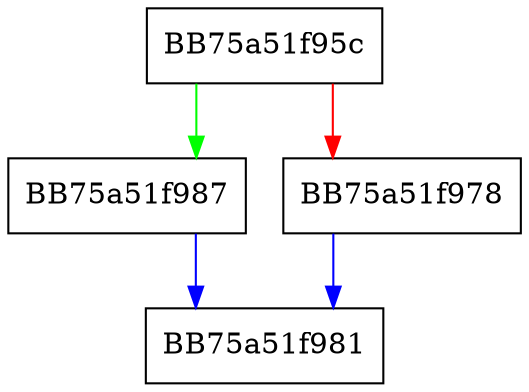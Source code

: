 digraph Get7Z32 {
  node [shape="box"];
  graph [splines=ortho];
  BB75a51f95c -> BB75a51f987 [color="green"];
  BB75a51f95c -> BB75a51f978 [color="red"];
  BB75a51f978 -> BB75a51f981 [color="blue"];
  BB75a51f987 -> BB75a51f981 [color="blue"];
}